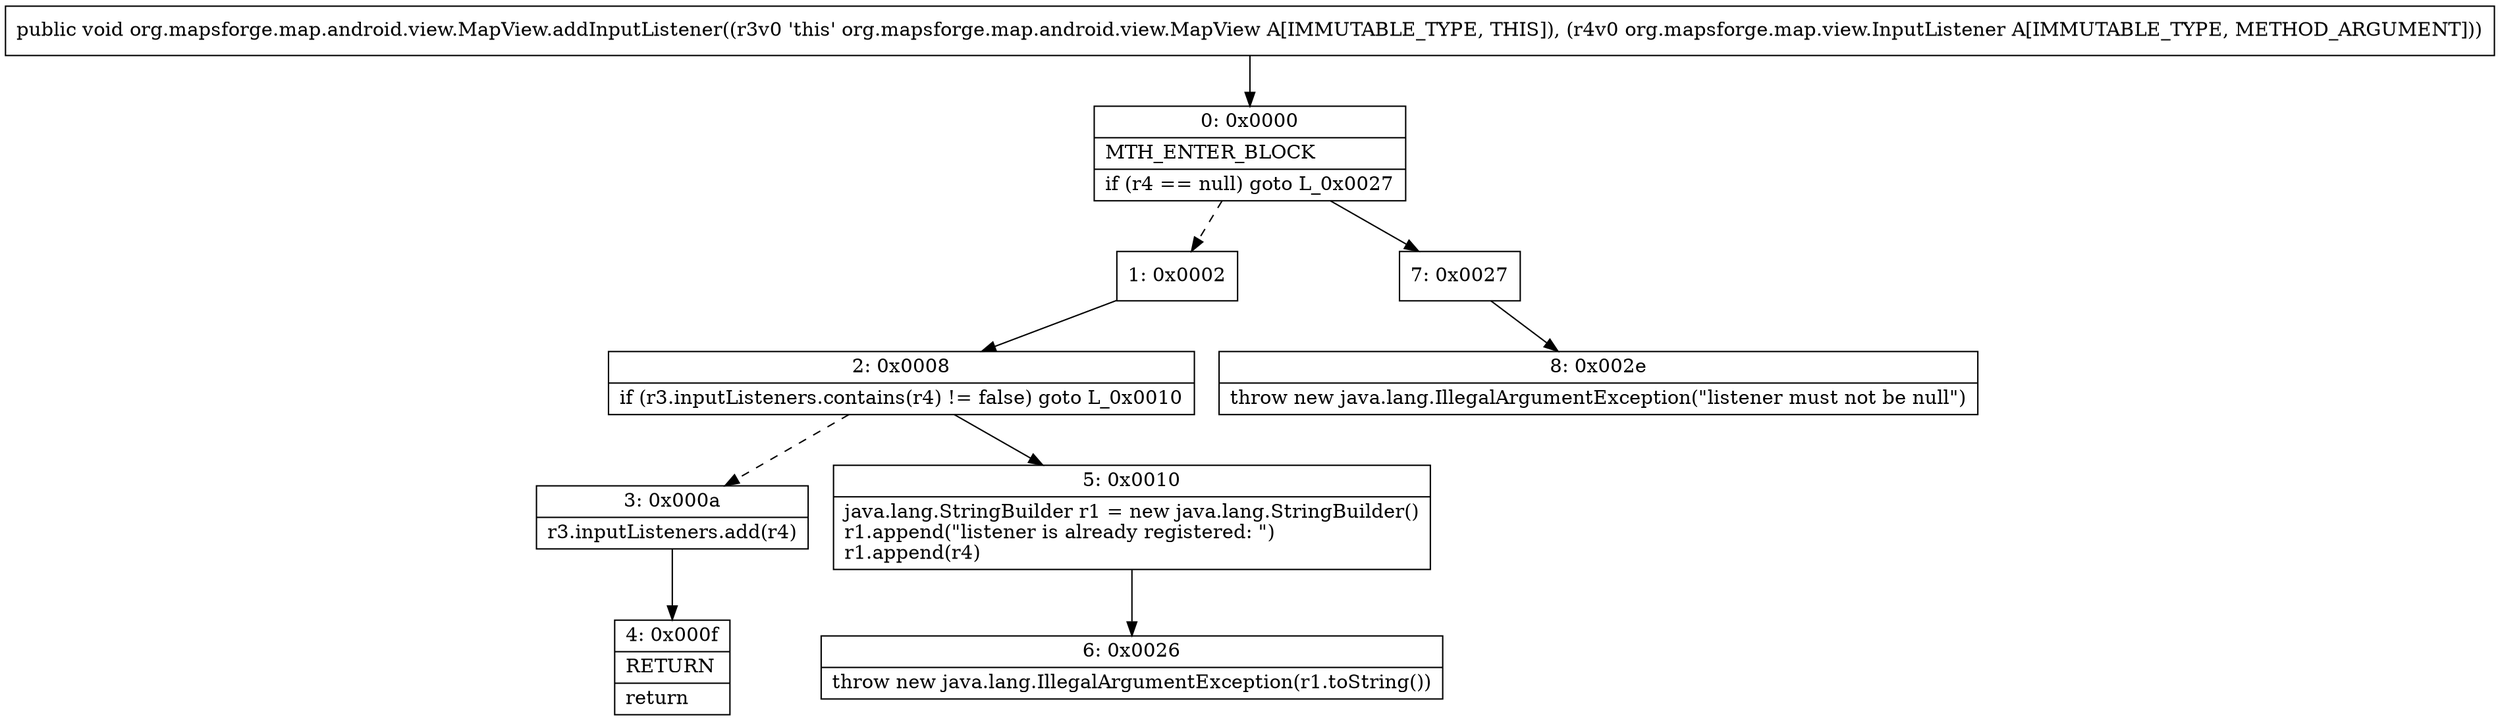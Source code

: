 digraph "CFG fororg.mapsforge.map.android.view.MapView.addInputListener(Lorg\/mapsforge\/map\/view\/InputListener;)V" {
Node_0 [shape=record,label="{0\:\ 0x0000|MTH_ENTER_BLOCK\l|if (r4 == null) goto L_0x0027\l}"];
Node_1 [shape=record,label="{1\:\ 0x0002}"];
Node_2 [shape=record,label="{2\:\ 0x0008|if (r3.inputListeners.contains(r4) != false) goto L_0x0010\l}"];
Node_3 [shape=record,label="{3\:\ 0x000a|r3.inputListeners.add(r4)\l}"];
Node_4 [shape=record,label="{4\:\ 0x000f|RETURN\l|return\l}"];
Node_5 [shape=record,label="{5\:\ 0x0010|java.lang.StringBuilder r1 = new java.lang.StringBuilder()\lr1.append(\"listener is already registered: \")\lr1.append(r4)\l}"];
Node_6 [shape=record,label="{6\:\ 0x0026|throw new java.lang.IllegalArgumentException(r1.toString())\l}"];
Node_7 [shape=record,label="{7\:\ 0x0027}"];
Node_8 [shape=record,label="{8\:\ 0x002e|throw new java.lang.IllegalArgumentException(\"listener must not be null\")\l}"];
MethodNode[shape=record,label="{public void org.mapsforge.map.android.view.MapView.addInputListener((r3v0 'this' org.mapsforge.map.android.view.MapView A[IMMUTABLE_TYPE, THIS]), (r4v0 org.mapsforge.map.view.InputListener A[IMMUTABLE_TYPE, METHOD_ARGUMENT])) }"];
MethodNode -> Node_0;
Node_0 -> Node_1[style=dashed];
Node_0 -> Node_7;
Node_1 -> Node_2;
Node_2 -> Node_3[style=dashed];
Node_2 -> Node_5;
Node_3 -> Node_4;
Node_5 -> Node_6;
Node_7 -> Node_8;
}

